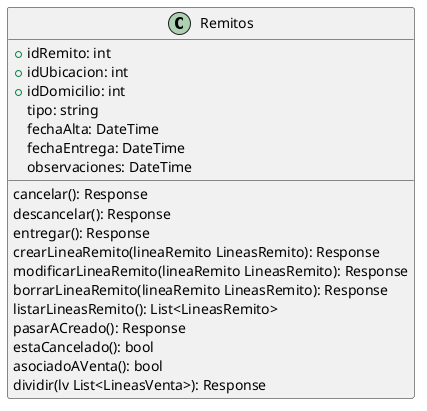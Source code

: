 @startuml Remitos
class Remitos{
    +idRemito: int
    +idUbicacion: int
    +idDomicilio: int
    tipo: string
    fechaAlta: DateTime
    fechaEntrega: DateTime
    observaciones: DateTime
    
    cancelar(): Response
    descancelar(): Response
    entregar(): Response
    crearLineaRemito(lineaRemito LineasRemito): Response
    modificarLineaRemito(lineaRemito LineasRemito): Response
    borrarLineaRemito(lineaRemito LineasRemito): Response
    listarLineasRemito(): List<LineasRemito>
    pasarACreado(): Response
    estaCancelado(): bool
    asociadoAVenta(): bool
    dividir(lv List<LineasVenta>): Response
}
@enduml